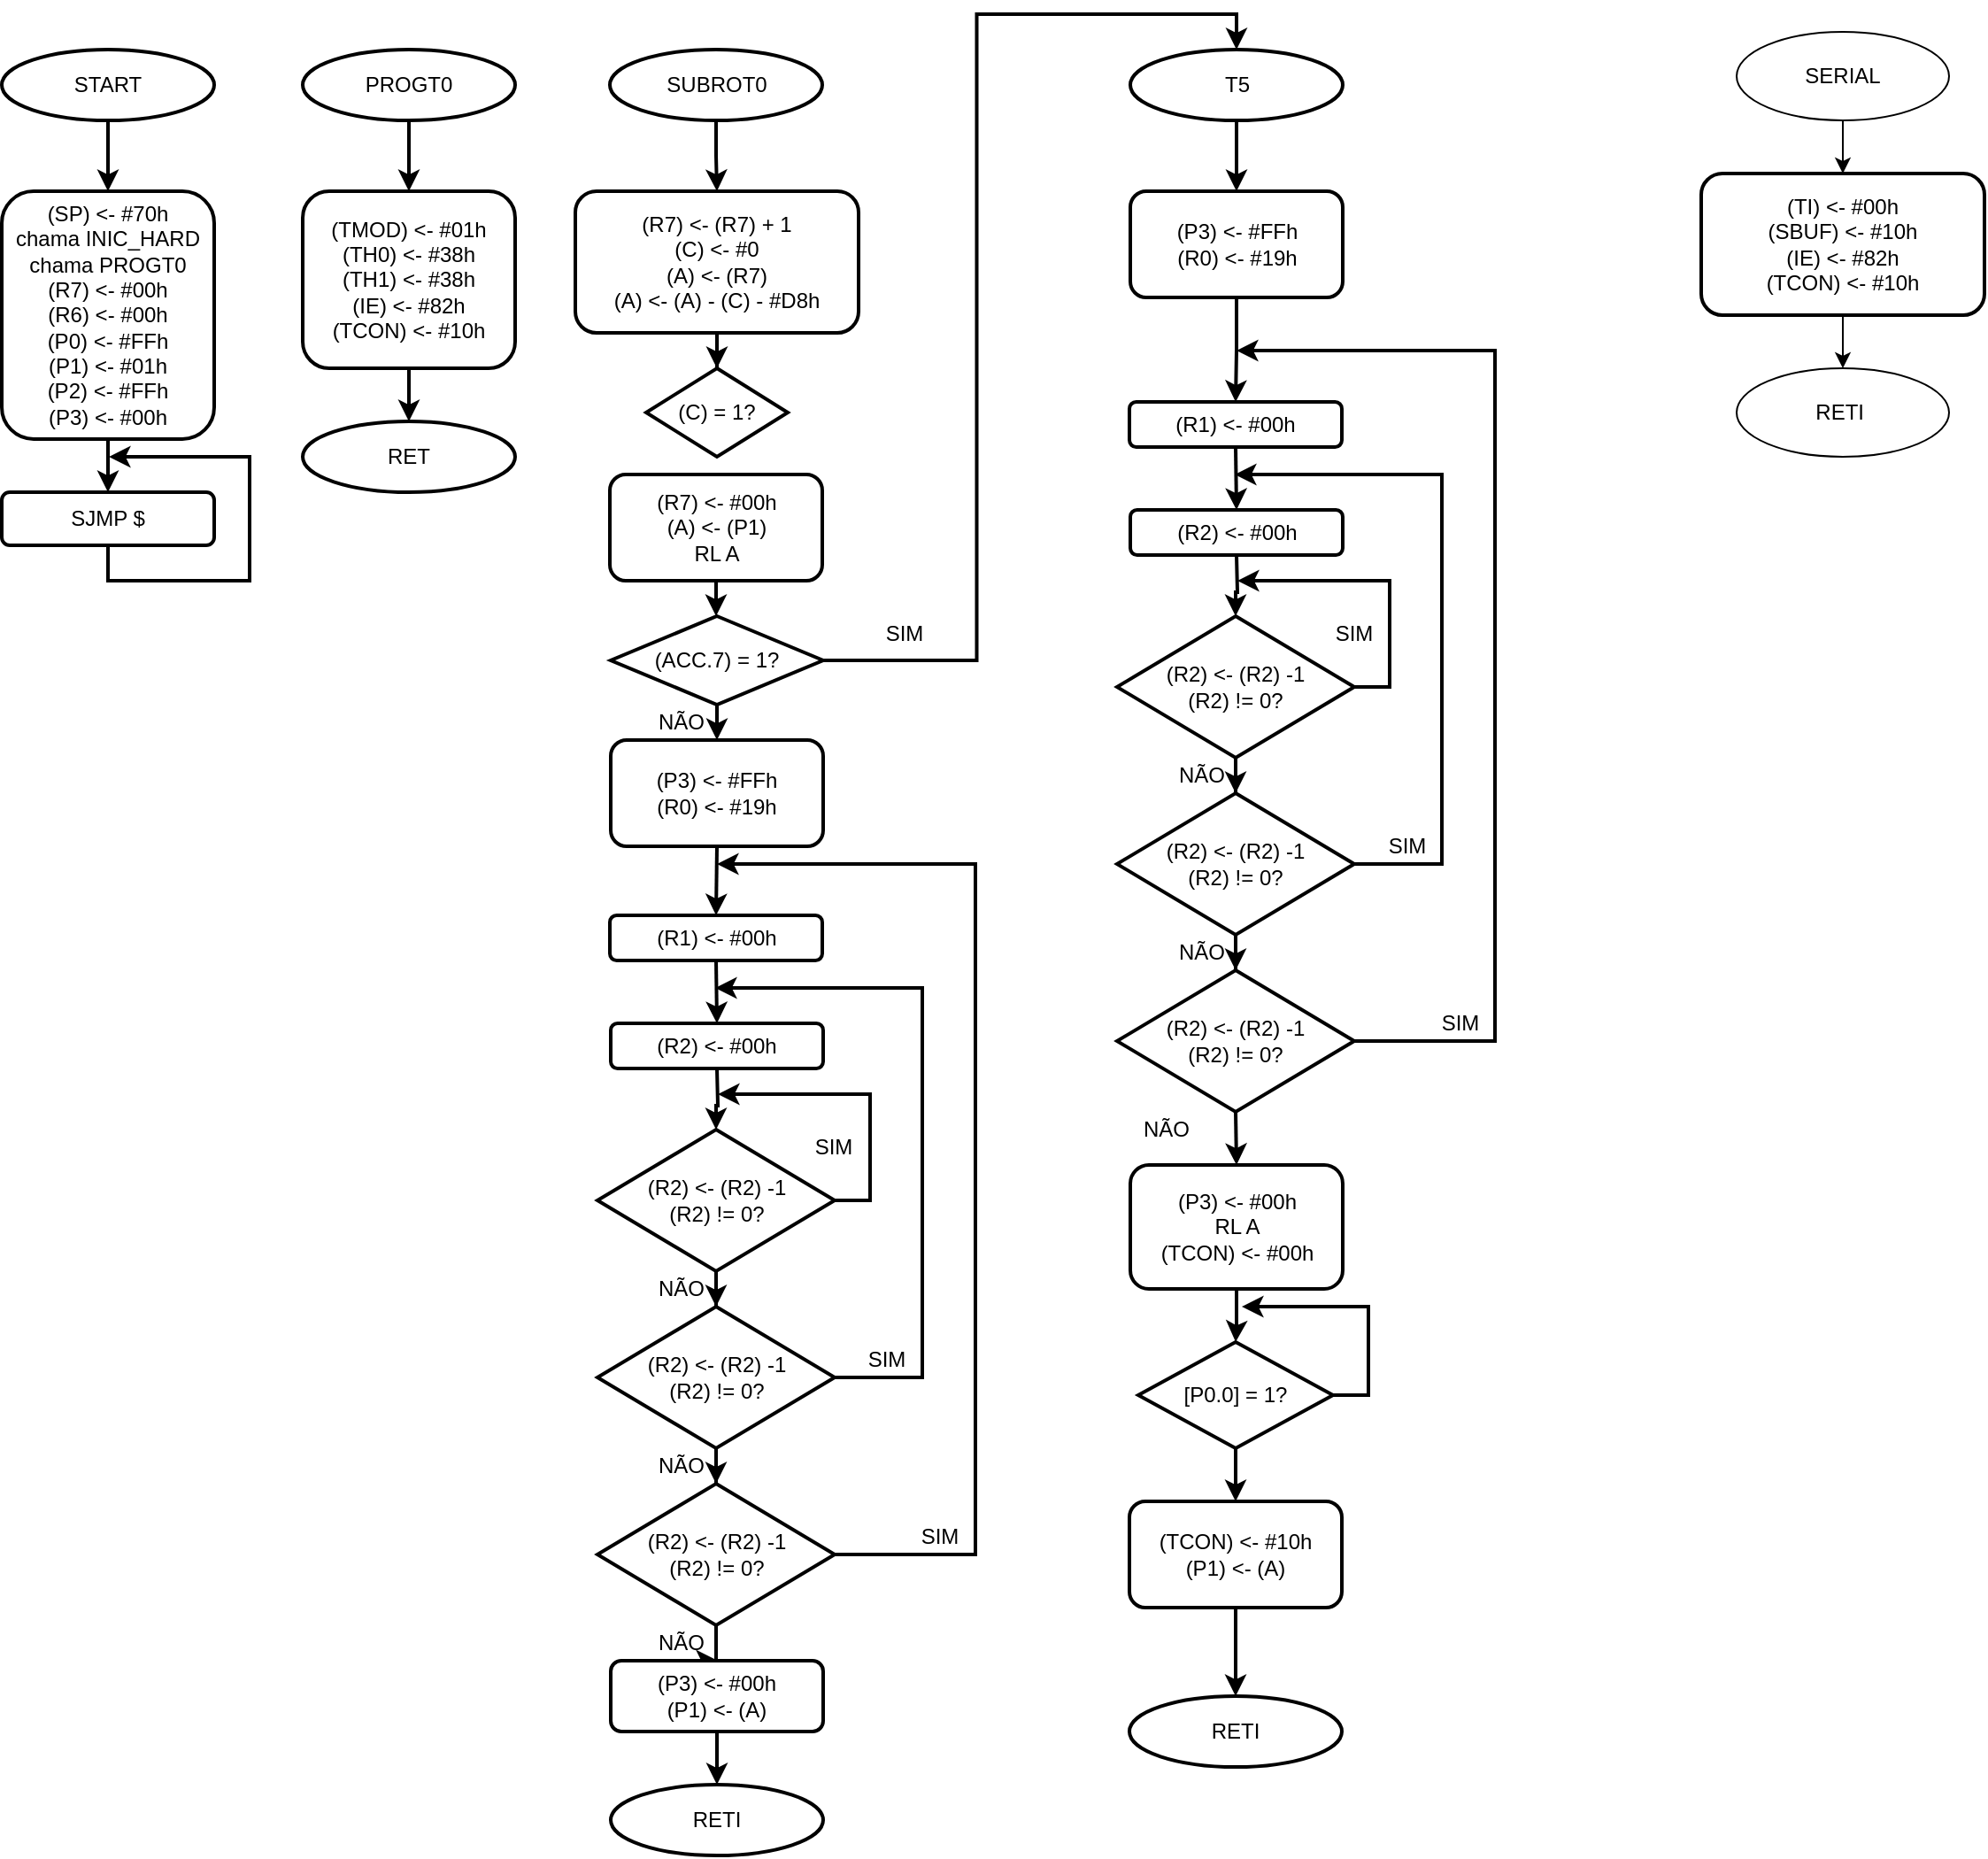 <mxfile version="14.7.3" type="github">
  <diagram id="s_bNvKW9hN65LaL9OLLX" name="Page-1">
    <mxGraphModel dx="1422" dy="794" grid="1" gridSize="10" guides="1" tooltips="1" connect="1" arrows="1" fold="1" page="1" pageScale="1" pageWidth="827" pageHeight="1169" math="0" shadow="0">
      <root>
        <mxCell id="0" />
        <mxCell id="1" parent="0" />
        <mxCell id="QvmgVVXV3cWnLz7cYpE1-3" value="" style="edgeStyle=orthogonalEdgeStyle;rounded=0;orthogonalLoop=1;jettySize=auto;html=1;strokeWidth=2;" parent="1" source="QvmgVVXV3cWnLz7cYpE1-1" target="QvmgVVXV3cWnLz7cYpE1-2" edge="1">
          <mxGeometry relative="1" as="geometry" />
        </mxCell>
        <mxCell id="QvmgVVXV3cWnLz7cYpE1-1" value="START" style="ellipse;whiteSpace=wrap;html=1;strokeWidth=2;" parent="1" vertex="1">
          <mxGeometry x="70" y="70" width="120" height="40" as="geometry" />
        </mxCell>
        <mxCell id="QvmgVVXV3cWnLz7cYpE1-5" value="" style="edgeStyle=orthogonalEdgeStyle;rounded=0;orthogonalLoop=1;jettySize=auto;html=1;strokeWidth=2;" parent="1" source="QvmgVVXV3cWnLz7cYpE1-2" target="QvmgVVXV3cWnLz7cYpE1-4" edge="1">
          <mxGeometry relative="1" as="geometry" />
        </mxCell>
        <mxCell id="QvmgVVXV3cWnLz7cYpE1-2" value="(SP) &amp;lt;- #70h&lt;br&gt;chama INIC_HARD&lt;br&gt;chama PROGT0&lt;br&gt;(R7) &amp;lt;- #00h&lt;br&gt;(R6) &amp;lt;- #00h&lt;br&gt;(P0) &amp;lt;- #FFh&lt;br&gt;(P1) &amp;lt;- #01h&lt;br&gt;(P2) &amp;lt;- #FFh&lt;br&gt;(P3) &amp;lt;- #00h" style="rounded=1;whiteSpace=wrap;html=1;strokeWidth=2;" parent="1" vertex="1">
          <mxGeometry x="70" y="150" width="120" height="140" as="geometry" />
        </mxCell>
        <mxCell id="QvmgVVXV3cWnLz7cYpE1-6" style="edgeStyle=orthogonalEdgeStyle;rounded=0;orthogonalLoop=1;jettySize=auto;html=1;exitX=0.5;exitY=1;exitDx=0;exitDy=0;strokeWidth=2;" parent="1" source="QvmgVVXV3cWnLz7cYpE1-4" edge="1">
          <mxGeometry relative="1" as="geometry">
            <mxPoint x="130" y="300" as="targetPoint" />
          </mxGeometry>
        </mxCell>
        <mxCell id="QvmgVVXV3cWnLz7cYpE1-4" value="SJMP $" style="rounded=1;whiteSpace=wrap;html=1;strokeWidth=2;" parent="1" vertex="1">
          <mxGeometry x="70" y="320" width="120" height="30" as="geometry" />
        </mxCell>
        <mxCell id="QvmgVVXV3cWnLz7cYpE1-9" value="" style="edgeStyle=orthogonalEdgeStyle;rounded=0;orthogonalLoop=1;jettySize=auto;html=1;strokeWidth=2;" parent="1" source="QvmgVVXV3cWnLz7cYpE1-7" target="QvmgVVXV3cWnLz7cYpE1-8" edge="1">
          <mxGeometry relative="1" as="geometry" />
        </mxCell>
        <mxCell id="QvmgVVXV3cWnLz7cYpE1-7" value="PROGT0" style="ellipse;whiteSpace=wrap;html=1;strokeWidth=2;" parent="1" vertex="1">
          <mxGeometry x="240" y="70" width="120" height="40" as="geometry" />
        </mxCell>
        <mxCell id="QvmgVVXV3cWnLz7cYpE1-11" value="" style="edgeStyle=orthogonalEdgeStyle;rounded=0;orthogonalLoop=1;jettySize=auto;html=1;strokeWidth=2;" parent="1" source="QvmgVVXV3cWnLz7cYpE1-8" target="QvmgVVXV3cWnLz7cYpE1-10" edge="1">
          <mxGeometry relative="1" as="geometry" />
        </mxCell>
        <mxCell id="QvmgVVXV3cWnLz7cYpE1-8" value="(TMOD) &amp;lt;- #01h&lt;br&gt;(TH0) &amp;lt;- #38h&lt;br&gt;(TH1) &amp;lt;- #38h&lt;br&gt;(IE) &amp;lt;- #82h&lt;br&gt;(TCON) &amp;lt;- #10h" style="rounded=1;whiteSpace=wrap;html=1;strokeWidth=2;" parent="1" vertex="1">
          <mxGeometry x="240" y="150" width="120" height="100" as="geometry" />
        </mxCell>
        <mxCell id="QvmgVVXV3cWnLz7cYpE1-10" value="RET" style="ellipse;whiteSpace=wrap;html=1;strokeWidth=2;" parent="1" vertex="1">
          <mxGeometry x="240" y="280" width="120" height="40" as="geometry" />
        </mxCell>
        <mxCell id="QvmgVVXV3cWnLz7cYpE1-14" value="" style="edgeStyle=orthogonalEdgeStyle;rounded=0;orthogonalLoop=1;jettySize=auto;html=1;strokeWidth=2;" parent="1" source="QvmgVVXV3cWnLz7cYpE1-12" target="QvmgVVXV3cWnLz7cYpE1-13" edge="1">
          <mxGeometry relative="1" as="geometry" />
        </mxCell>
        <mxCell id="QvmgVVXV3cWnLz7cYpE1-12" value="SUBROT0" style="ellipse;whiteSpace=wrap;html=1;strokeWidth=2;" parent="1" vertex="1">
          <mxGeometry x="413.5" y="70" width="120" height="40" as="geometry" />
        </mxCell>
        <mxCell id="QvmgVVXV3cWnLz7cYpE1-16" value="" style="edgeStyle=orthogonalEdgeStyle;rounded=0;orthogonalLoop=1;jettySize=auto;html=1;strokeWidth=2;" parent="1" source="QvmgVVXV3cWnLz7cYpE1-13" target="QvmgVVXV3cWnLz7cYpE1-15" edge="1">
          <mxGeometry relative="1" as="geometry" />
        </mxCell>
        <mxCell id="QvmgVVXV3cWnLz7cYpE1-13" value="(R7) &amp;lt;- (R7) + 1&lt;br&gt;(C) &amp;lt;- #0&lt;br&gt;(A) &amp;lt;- (R7)&lt;br&gt;(A) &amp;lt;- (A) - (C) - #D8h" style="rounded=1;whiteSpace=wrap;html=1;strokeWidth=2;" parent="1" vertex="1">
          <mxGeometry x="394" y="150" width="160" height="80" as="geometry" />
        </mxCell>
        <mxCell id="QvmgVVXV3cWnLz7cYpE1-15" value="(C) = 1?" style="rhombus;whiteSpace=wrap;html=1;strokeWidth=2;" parent="1" vertex="1">
          <mxGeometry x="434" y="250" width="80" height="50" as="geometry" />
        </mxCell>
        <mxCell id="QvmgVVXV3cWnLz7cYpE1-19" value="" style="edgeStyle=orthogonalEdgeStyle;rounded=0;orthogonalLoop=1;jettySize=auto;html=1;strokeWidth=2;" parent="1" source="QvmgVVXV3cWnLz7cYpE1-17" target="QvmgVVXV3cWnLz7cYpE1-18" edge="1">
          <mxGeometry relative="1" as="geometry" />
        </mxCell>
        <mxCell id="QvmgVVXV3cWnLz7cYpE1-17" value="(R7) &amp;lt;- #00h&lt;br&gt;(A) &amp;lt;- (P1)&lt;br&gt;RL A" style="rounded=1;whiteSpace=wrap;html=1;strokeWidth=2;" parent="1" vertex="1">
          <mxGeometry x="413.5" y="310" width="120" height="60" as="geometry" />
        </mxCell>
        <mxCell id="QvmgVVXV3cWnLz7cYpE1-38" style="edgeStyle=orthogonalEdgeStyle;rounded=0;orthogonalLoop=1;jettySize=auto;html=1;exitX=0.5;exitY=1;exitDx=0;exitDy=0;entryX=0.5;entryY=0;entryDx=0;entryDy=0;strokeWidth=2;" parent="1" source="QvmgVVXV3cWnLz7cYpE1-18" target="QvmgVVXV3cWnLz7cYpE1-20" edge="1">
          <mxGeometry relative="1" as="geometry" />
        </mxCell>
        <mxCell id="QvmgVVXV3cWnLz7cYpE1-68" style="edgeStyle=orthogonalEdgeStyle;rounded=0;orthogonalLoop=1;jettySize=auto;html=1;exitX=1;exitY=0.5;exitDx=0;exitDy=0;entryX=0.5;entryY=0;entryDx=0;entryDy=0;strokeWidth=2;" parent="1" source="QvmgVVXV3cWnLz7cYpE1-18" target="QvmgVVXV3cWnLz7cYpE1-67" edge="1">
          <mxGeometry relative="1" as="geometry" />
        </mxCell>
        <mxCell id="QvmgVVXV3cWnLz7cYpE1-18" value="(ACC.7) = 1?" style="rhombus;whiteSpace=wrap;html=1;strokeWidth=2;" parent="1" vertex="1">
          <mxGeometry x="414" y="390" width="120" height="50" as="geometry" />
        </mxCell>
        <mxCell id="QvmgVVXV3cWnLz7cYpE1-37" style="edgeStyle=orthogonalEdgeStyle;rounded=0;orthogonalLoop=1;jettySize=auto;html=1;exitX=0.5;exitY=1;exitDx=0;exitDy=0;entryX=0.5;entryY=0;entryDx=0;entryDy=0;strokeWidth=2;" parent="1" source="QvmgVVXV3cWnLz7cYpE1-20" target="QvmgVVXV3cWnLz7cYpE1-21" edge="1">
          <mxGeometry relative="1" as="geometry" />
        </mxCell>
        <mxCell id="QvmgVVXV3cWnLz7cYpE1-20" value="(P3) &amp;lt;- #FFh&lt;br&gt;(R0) &amp;lt;- #19h&lt;br&gt;" style="rounded=1;whiteSpace=wrap;html=1;strokeWidth=2;" parent="1" vertex="1">
          <mxGeometry x="414" y="460" width="120" height="60" as="geometry" />
        </mxCell>
        <mxCell id="QvmgVVXV3cWnLz7cYpE1-52" style="edgeStyle=orthogonalEdgeStyle;rounded=0;orthogonalLoop=1;jettySize=auto;html=1;exitX=0.5;exitY=1;exitDx=0;exitDy=0;entryX=0.5;entryY=0;entryDx=0;entryDy=0;strokeWidth=2;" parent="1" source="QvmgVVXV3cWnLz7cYpE1-21" target="QvmgVVXV3cWnLz7cYpE1-23" edge="1">
          <mxGeometry relative="1" as="geometry" />
        </mxCell>
        <mxCell id="QvmgVVXV3cWnLz7cYpE1-21" value="&lt;span&gt;(R1) &amp;lt;- #00h&lt;/span&gt;" style="rounded=1;whiteSpace=wrap;html=1;strokeWidth=2;" parent="1" vertex="1">
          <mxGeometry x="413.5" y="559" width="120" height="25.5" as="geometry" />
        </mxCell>
        <mxCell id="QvmgVVXV3cWnLz7cYpE1-45" value="" style="edgeStyle=orthogonalEdgeStyle;rounded=0;orthogonalLoop=1;jettySize=auto;html=1;strokeWidth=2;" parent="1" target="QvmgVVXV3cWnLz7cYpE1-24" edge="1">
          <mxGeometry relative="1" as="geometry">
            <mxPoint x="474" y="645.5" as="sourcePoint" />
          </mxGeometry>
        </mxCell>
        <mxCell id="QvmgVVXV3cWnLz7cYpE1-23" value="&lt;span&gt;(R2) &amp;lt;- #00h&lt;/span&gt;" style="rounded=1;whiteSpace=wrap;html=1;strokeWidth=2;" parent="1" vertex="1">
          <mxGeometry x="414" y="620" width="120" height="25.5" as="geometry" />
        </mxCell>
        <mxCell id="QvmgVVXV3cWnLz7cYpE1-27" value="" style="edgeStyle=orthogonalEdgeStyle;rounded=0;orthogonalLoop=1;jettySize=auto;html=1;strokeWidth=2;" parent="1" source="QvmgVVXV3cWnLz7cYpE1-24" target="QvmgVVXV3cWnLz7cYpE1-25" edge="1">
          <mxGeometry relative="1" as="geometry" />
        </mxCell>
        <mxCell id="QvmgVVXV3cWnLz7cYpE1-42" style="edgeStyle=orthogonalEdgeStyle;rounded=0;orthogonalLoop=1;jettySize=auto;html=1;exitX=1;exitY=0.5;exitDx=0;exitDy=0;strokeWidth=2;" parent="1" source="QvmgVVXV3cWnLz7cYpE1-24" edge="1">
          <mxGeometry relative="1" as="geometry">
            <mxPoint x="474" y="660" as="targetPoint" />
          </mxGeometry>
        </mxCell>
        <mxCell id="QvmgVVXV3cWnLz7cYpE1-24" value="(R2) &amp;lt;- (R2) -1&lt;br&gt;(R2) != 0?" style="rhombus;whiteSpace=wrap;html=1;strokeWidth=2;" parent="1" vertex="1">
          <mxGeometry x="406.5" y="680" width="134" height="80" as="geometry" />
        </mxCell>
        <mxCell id="QvmgVVXV3cWnLz7cYpE1-46" value="" style="edgeStyle=orthogonalEdgeStyle;rounded=0;orthogonalLoop=1;jettySize=auto;html=1;strokeWidth=2;" parent="1" source="QvmgVVXV3cWnLz7cYpE1-25" target="QvmgVVXV3cWnLz7cYpE1-44" edge="1">
          <mxGeometry relative="1" as="geometry" />
        </mxCell>
        <mxCell id="QvmgVVXV3cWnLz7cYpE1-51" style="edgeStyle=orthogonalEdgeStyle;rounded=0;orthogonalLoop=1;jettySize=auto;html=1;exitX=1;exitY=0.5;exitDx=0;exitDy=0;strokeWidth=2;" parent="1" source="QvmgVVXV3cWnLz7cYpE1-25" edge="1">
          <mxGeometry relative="1" as="geometry">
            <mxPoint x="473" y="600" as="targetPoint" />
            <Array as="points">
              <mxPoint x="590" y="820" />
              <mxPoint x="590" y="600" />
            </Array>
          </mxGeometry>
        </mxCell>
        <mxCell id="QvmgVVXV3cWnLz7cYpE1-25" value="(R2) &amp;lt;- (R2) -1&lt;br&gt;(R2) != 0?" style="rhombus;whiteSpace=wrap;html=1;strokeWidth=2;" parent="1" vertex="1">
          <mxGeometry x="406.5" y="780" width="134" height="80" as="geometry" />
        </mxCell>
        <mxCell id="QvmgVVXV3cWnLz7cYpE1-53" style="edgeStyle=orthogonalEdgeStyle;rounded=0;orthogonalLoop=1;jettySize=auto;html=1;exitX=1;exitY=0.5;exitDx=0;exitDy=0;strokeWidth=2;" parent="1" source="QvmgVVXV3cWnLz7cYpE1-44" edge="1">
          <mxGeometry relative="1" as="geometry">
            <mxPoint x="474" y="530" as="targetPoint" />
            <Array as="points">
              <mxPoint x="620" y="920" />
              <mxPoint x="620" y="530" />
            </Array>
          </mxGeometry>
        </mxCell>
        <mxCell id="QvmgVVXV3cWnLz7cYpE1-61" value="" style="edgeStyle=orthogonalEdgeStyle;rounded=0;orthogonalLoop=1;jettySize=auto;html=1;strokeWidth=2;" parent="1" source="QvmgVVXV3cWnLz7cYpE1-44" edge="1">
          <mxGeometry relative="1" as="geometry">
            <mxPoint x="474" y="980" as="targetPoint" />
          </mxGeometry>
        </mxCell>
        <mxCell id="QvmgVVXV3cWnLz7cYpE1-44" value="(R2) &amp;lt;- (R2) -1&lt;br&gt;(R2) != 0?" style="rhombus;whiteSpace=wrap;html=1;strokeWidth=2;" parent="1" vertex="1">
          <mxGeometry x="406.5" y="880" width="134" height="80" as="geometry" />
        </mxCell>
        <mxCell id="QvmgVVXV3cWnLz7cYpE1-54" value="SIM" style="text;html=1;strokeColor=none;fillColor=none;align=center;verticalAlign=middle;whiteSpace=wrap;rounded=0;strokeWidth=2;" parent="1" vertex="1">
          <mxGeometry x="550" y="800" width="40" height="20" as="geometry" />
        </mxCell>
        <mxCell id="QvmgVVXV3cWnLz7cYpE1-55" value="SIM" style="text;html=1;strokeColor=none;fillColor=none;align=center;verticalAlign=middle;whiteSpace=wrap;rounded=0;strokeWidth=2;" parent="1" vertex="1">
          <mxGeometry x="580" y="900" width="40" height="20" as="geometry" />
        </mxCell>
        <mxCell id="QvmgVVXV3cWnLz7cYpE1-56" value="SIM" style="text;html=1;strokeColor=none;fillColor=none;align=center;verticalAlign=middle;whiteSpace=wrap;rounded=0;strokeWidth=2;" parent="1" vertex="1">
          <mxGeometry x="520" y="680" width="40" height="20" as="geometry" />
        </mxCell>
        <mxCell id="QvmgVVXV3cWnLz7cYpE1-57" value="NÃO" style="text;html=1;strokeColor=none;fillColor=none;align=center;verticalAlign=middle;whiteSpace=wrap;rounded=0;strokeWidth=2;" parent="1" vertex="1">
          <mxGeometry x="434" y="760" width="40" height="20" as="geometry" />
        </mxCell>
        <mxCell id="QvmgVVXV3cWnLz7cYpE1-58" value="NÃO" style="text;html=1;strokeColor=none;fillColor=none;align=center;verticalAlign=middle;whiteSpace=wrap;rounded=0;strokeWidth=2;" parent="1" vertex="1">
          <mxGeometry x="434" y="860" width="40" height="20" as="geometry" />
        </mxCell>
        <mxCell id="QvmgVVXV3cWnLz7cYpE1-59" value="NÃO" style="text;html=1;strokeColor=none;fillColor=none;align=center;verticalAlign=middle;whiteSpace=wrap;rounded=0;strokeWidth=2;" parent="1" vertex="1">
          <mxGeometry x="434" y="960" width="40" height="20" as="geometry" />
        </mxCell>
        <mxCell id="QvmgVVXV3cWnLz7cYpE1-64" value="" style="edgeStyle=orthogonalEdgeStyle;rounded=0;orthogonalLoop=1;jettySize=auto;html=1;strokeWidth=2;" parent="1" source="QvmgVVXV3cWnLz7cYpE1-62" target="QvmgVVXV3cWnLz7cYpE1-63" edge="1">
          <mxGeometry relative="1" as="geometry" />
        </mxCell>
        <mxCell id="QvmgVVXV3cWnLz7cYpE1-62" value="(P3) &amp;lt;- #00h&lt;br&gt;(P1) &amp;lt;- (A)" style="rounded=1;whiteSpace=wrap;html=1;strokeWidth=2;" parent="1" vertex="1">
          <mxGeometry x="414" y="980" width="120" height="40" as="geometry" />
        </mxCell>
        <mxCell id="QvmgVVXV3cWnLz7cYpE1-63" value="RETI" style="ellipse;whiteSpace=wrap;html=1;strokeWidth=2;" parent="1" vertex="1">
          <mxGeometry x="414" y="1050" width="120" height="40" as="geometry" />
        </mxCell>
        <mxCell id="QvmgVVXV3cWnLz7cYpE1-65" value="NÃO" style="text;html=1;strokeColor=none;fillColor=none;align=center;verticalAlign=middle;whiteSpace=wrap;rounded=0;strokeWidth=2;" parent="1" vertex="1">
          <mxGeometry x="434" y="440" width="40" height="20" as="geometry" />
        </mxCell>
        <mxCell id="QvmgVVXV3cWnLz7cYpE1-71" value="" style="edgeStyle=orthogonalEdgeStyle;rounded=0;orthogonalLoop=1;jettySize=auto;html=1;strokeWidth=2;" parent="1" source="QvmgVVXV3cWnLz7cYpE1-67" target="QvmgVVXV3cWnLz7cYpE1-70" edge="1">
          <mxGeometry relative="1" as="geometry" />
        </mxCell>
        <mxCell id="QvmgVVXV3cWnLz7cYpE1-67" value="T5" style="ellipse;whiteSpace=wrap;html=1;strokeWidth=2;" parent="1" vertex="1">
          <mxGeometry x="707.5" y="70" width="120" height="40" as="geometry" />
        </mxCell>
        <mxCell id="QvmgVVXV3cWnLz7cYpE1-69" value="SIM" style="text;html=1;strokeColor=none;fillColor=none;align=center;verticalAlign=middle;whiteSpace=wrap;rounded=0;strokeWidth=2;" parent="1" vertex="1">
          <mxGeometry x="560" y="390" width="40" height="20" as="geometry" />
        </mxCell>
        <mxCell id="QvmgVVXV3cWnLz7cYpE1-94" style="edgeStyle=orthogonalEdgeStyle;rounded=0;orthogonalLoop=1;jettySize=auto;html=1;exitX=0.5;exitY=1;exitDx=0;exitDy=0;entryX=0.5;entryY=0;entryDx=0;entryDy=0;strokeWidth=2;" parent="1" source="QvmgVVXV3cWnLz7cYpE1-70" target="QvmgVVXV3cWnLz7cYpE1-73" edge="1">
          <mxGeometry relative="1" as="geometry" />
        </mxCell>
        <mxCell id="QvmgVVXV3cWnLz7cYpE1-70" value="(P3) &amp;lt;- #FFh&lt;br&gt;(R0) &amp;lt;- #19h" style="rounded=1;whiteSpace=wrap;html=1;strokeWidth=2;" parent="1" vertex="1">
          <mxGeometry x="707.5" y="150" width="120" height="60" as="geometry" />
        </mxCell>
        <mxCell id="QvmgVVXV3cWnLz7cYpE1-72" style="edgeStyle=orthogonalEdgeStyle;rounded=0;orthogonalLoop=1;jettySize=auto;html=1;exitX=0.5;exitY=1;exitDx=0;exitDy=0;entryX=0.5;entryY=0;entryDx=0;entryDy=0;strokeWidth=2;" parent="1" source="QvmgVVXV3cWnLz7cYpE1-73" target="QvmgVVXV3cWnLz7cYpE1-75" edge="1">
          <mxGeometry relative="1" as="geometry" />
        </mxCell>
        <mxCell id="QvmgVVXV3cWnLz7cYpE1-73" value="&lt;span&gt;(R1) &amp;lt;- #00h&lt;/span&gt;" style="rounded=1;whiteSpace=wrap;html=1;strokeWidth=2;" parent="1" vertex="1">
          <mxGeometry x="707" y="269" width="120" height="25.5" as="geometry" />
        </mxCell>
        <mxCell id="QvmgVVXV3cWnLz7cYpE1-74" value="" style="edgeStyle=orthogonalEdgeStyle;rounded=0;orthogonalLoop=1;jettySize=auto;html=1;strokeWidth=2;" parent="1" target="QvmgVVXV3cWnLz7cYpE1-78" edge="1">
          <mxGeometry relative="1" as="geometry">
            <mxPoint x="767.5" y="355.5" as="sourcePoint" />
          </mxGeometry>
        </mxCell>
        <mxCell id="QvmgVVXV3cWnLz7cYpE1-75" value="&lt;span&gt;(R2) &amp;lt;- #00h&lt;/span&gt;" style="rounded=1;whiteSpace=wrap;html=1;strokeWidth=2;" parent="1" vertex="1">
          <mxGeometry x="707.5" y="330" width="120" height="25.5" as="geometry" />
        </mxCell>
        <mxCell id="QvmgVVXV3cWnLz7cYpE1-76" value="" style="edgeStyle=orthogonalEdgeStyle;rounded=0;orthogonalLoop=1;jettySize=auto;html=1;strokeWidth=2;" parent="1" source="QvmgVVXV3cWnLz7cYpE1-78" target="QvmgVVXV3cWnLz7cYpE1-81" edge="1">
          <mxGeometry relative="1" as="geometry" />
        </mxCell>
        <mxCell id="QvmgVVXV3cWnLz7cYpE1-77" style="edgeStyle=orthogonalEdgeStyle;rounded=0;orthogonalLoop=1;jettySize=auto;html=1;exitX=1;exitY=0.5;exitDx=0;exitDy=0;strokeWidth=2;" parent="1" source="QvmgVVXV3cWnLz7cYpE1-78" edge="1">
          <mxGeometry relative="1" as="geometry">
            <mxPoint x="767.5" y="370" as="targetPoint" />
          </mxGeometry>
        </mxCell>
        <mxCell id="QvmgVVXV3cWnLz7cYpE1-78" value="(R2) &amp;lt;- (R2) -1&lt;br&gt;(R2) != 0?" style="rhombus;whiteSpace=wrap;html=1;strokeWidth=2;" parent="1" vertex="1">
          <mxGeometry x="700" y="390" width="134" height="80" as="geometry" />
        </mxCell>
        <mxCell id="QvmgVVXV3cWnLz7cYpE1-79" value="" style="edgeStyle=orthogonalEdgeStyle;rounded=0;orthogonalLoop=1;jettySize=auto;html=1;strokeWidth=2;" parent="1" source="QvmgVVXV3cWnLz7cYpE1-81" target="QvmgVVXV3cWnLz7cYpE1-84" edge="1">
          <mxGeometry relative="1" as="geometry" />
        </mxCell>
        <mxCell id="QvmgVVXV3cWnLz7cYpE1-80" style="edgeStyle=orthogonalEdgeStyle;rounded=0;orthogonalLoop=1;jettySize=auto;html=1;exitX=1;exitY=0.5;exitDx=0;exitDy=0;strokeWidth=2;" parent="1" source="QvmgVVXV3cWnLz7cYpE1-81" edge="1">
          <mxGeometry relative="1" as="geometry">
            <mxPoint x="766.5" y="310" as="targetPoint" />
            <Array as="points">
              <mxPoint x="883.5" y="530" />
              <mxPoint x="883.5" y="310" />
            </Array>
          </mxGeometry>
        </mxCell>
        <mxCell id="QvmgVVXV3cWnLz7cYpE1-81" value="(R2) &amp;lt;- (R2) -1&lt;br&gt;(R2) != 0?" style="rhombus;whiteSpace=wrap;html=1;strokeWidth=2;" parent="1" vertex="1">
          <mxGeometry x="700" y="490" width="134" height="80" as="geometry" />
        </mxCell>
        <mxCell id="QvmgVVXV3cWnLz7cYpE1-82" style="edgeStyle=orthogonalEdgeStyle;rounded=0;orthogonalLoop=1;jettySize=auto;html=1;exitX=1;exitY=0.5;exitDx=0;exitDy=0;strokeWidth=2;" parent="1" source="QvmgVVXV3cWnLz7cYpE1-84" edge="1">
          <mxGeometry relative="1" as="geometry">
            <mxPoint x="767.5" y="240" as="targetPoint" />
            <Array as="points">
              <mxPoint x="913.5" y="630" />
              <mxPoint x="913.5" y="240" />
            </Array>
          </mxGeometry>
        </mxCell>
        <mxCell id="QvmgVVXV3cWnLz7cYpE1-97" style="edgeStyle=orthogonalEdgeStyle;rounded=0;orthogonalLoop=1;jettySize=auto;html=1;exitX=0.5;exitY=1;exitDx=0;exitDy=0;entryX=0.5;entryY=0;entryDx=0;entryDy=0;strokeWidth=2;" parent="1" source="QvmgVVXV3cWnLz7cYpE1-84" target="QvmgVVXV3cWnLz7cYpE1-92" edge="1">
          <mxGeometry relative="1" as="geometry" />
        </mxCell>
        <mxCell id="QvmgVVXV3cWnLz7cYpE1-84" value="(R2) &amp;lt;- (R2) -1&lt;br&gt;(R2) != 0?" style="rhombus;whiteSpace=wrap;html=1;strokeWidth=2;" parent="1" vertex="1">
          <mxGeometry x="700" y="590" width="134" height="80" as="geometry" />
        </mxCell>
        <mxCell id="QvmgVVXV3cWnLz7cYpE1-85" value="SIM" style="text;html=1;strokeColor=none;fillColor=none;align=center;verticalAlign=middle;whiteSpace=wrap;rounded=0;strokeWidth=2;" parent="1" vertex="1">
          <mxGeometry x="843.5" y="510" width="40" height="20" as="geometry" />
        </mxCell>
        <mxCell id="QvmgVVXV3cWnLz7cYpE1-86" value="SIM" style="text;html=1;strokeColor=none;fillColor=none;align=center;verticalAlign=middle;whiteSpace=wrap;rounded=0;strokeWidth=2;" parent="1" vertex="1">
          <mxGeometry x="873.5" y="610" width="40" height="20" as="geometry" />
        </mxCell>
        <mxCell id="QvmgVVXV3cWnLz7cYpE1-87" value="SIM" style="text;html=1;strokeColor=none;fillColor=none;align=center;verticalAlign=middle;whiteSpace=wrap;rounded=0;strokeWidth=2;" parent="1" vertex="1">
          <mxGeometry x="813.5" y="390" width="40" height="20" as="geometry" />
        </mxCell>
        <mxCell id="QvmgVVXV3cWnLz7cYpE1-88" value="NÃO" style="text;html=1;strokeColor=none;fillColor=none;align=center;verticalAlign=middle;whiteSpace=wrap;rounded=0;strokeWidth=2;" parent="1" vertex="1">
          <mxGeometry x="727.5" y="470" width="40" height="20" as="geometry" />
        </mxCell>
        <mxCell id="QvmgVVXV3cWnLz7cYpE1-89" value="NÃO" style="text;html=1;strokeColor=none;fillColor=none;align=center;verticalAlign=middle;whiteSpace=wrap;rounded=0;strokeWidth=2;" parent="1" vertex="1">
          <mxGeometry x="727.5" y="570" width="40" height="20" as="geometry" />
        </mxCell>
        <mxCell id="QvmgVVXV3cWnLz7cYpE1-90" value="NÃO" style="text;html=1;strokeColor=none;fillColor=none;align=center;verticalAlign=middle;whiteSpace=wrap;rounded=0;strokeWidth=2;" parent="1" vertex="1">
          <mxGeometry x="707.5" y="670" width="40" height="20" as="geometry" />
        </mxCell>
        <mxCell id="QvmgVVXV3cWnLz7cYpE1-99" value="" style="edgeStyle=orthogonalEdgeStyle;rounded=0;orthogonalLoop=1;jettySize=auto;html=1;strokeWidth=2;" parent="1" source="QvmgVVXV3cWnLz7cYpE1-92" target="QvmgVVXV3cWnLz7cYpE1-98" edge="1">
          <mxGeometry relative="1" as="geometry" />
        </mxCell>
        <mxCell id="QvmgVVXV3cWnLz7cYpE1-92" value="(P3) &amp;lt;- #00h&lt;br&gt;RL A&lt;br&gt;(TCON) &amp;lt;- #00h" style="rounded=1;whiteSpace=wrap;html=1;strokeWidth=2;" parent="1" vertex="1">
          <mxGeometry x="707.5" y="700" width="120" height="70" as="geometry" />
        </mxCell>
        <mxCell id="QvmgVVXV3cWnLz7cYpE1-103" value="" style="edgeStyle=orthogonalEdgeStyle;rounded=0;orthogonalLoop=1;jettySize=auto;html=1;strokeWidth=2;" parent="1" source="QvmgVVXV3cWnLz7cYpE1-98" target="QvmgVVXV3cWnLz7cYpE1-100" edge="1">
          <mxGeometry relative="1" as="geometry" />
        </mxCell>
        <mxCell id="QvmgVVXV3cWnLz7cYpE1-104" style="edgeStyle=orthogonalEdgeStyle;rounded=0;orthogonalLoop=1;jettySize=auto;html=1;exitX=1;exitY=0.5;exitDx=0;exitDy=0;strokeWidth=2;" parent="1" source="QvmgVVXV3cWnLz7cYpE1-98" edge="1">
          <mxGeometry relative="1" as="geometry">
            <mxPoint x="770" y="780" as="targetPoint" />
          </mxGeometry>
        </mxCell>
        <mxCell id="QvmgVVXV3cWnLz7cYpE1-98" value="[P0.0] = 1?" style="rhombus;whiteSpace=wrap;html=1;strokeWidth=2;" parent="1" vertex="1">
          <mxGeometry x="712" y="800" width="110" height="60" as="geometry" />
        </mxCell>
        <mxCell id="QvmgVVXV3cWnLz7cYpE1-102" value="" style="edgeStyle=orthogonalEdgeStyle;rounded=0;orthogonalLoop=1;jettySize=auto;html=1;strokeWidth=2;" parent="1" source="QvmgVVXV3cWnLz7cYpE1-100" target="QvmgVVXV3cWnLz7cYpE1-101" edge="1">
          <mxGeometry relative="1" as="geometry" />
        </mxCell>
        <mxCell id="QvmgVVXV3cWnLz7cYpE1-100" value="(TCON) &amp;lt;- #10h&lt;br&gt;(P1) &amp;lt;- (A)" style="rounded=1;whiteSpace=wrap;html=1;strokeWidth=2;" parent="1" vertex="1">
          <mxGeometry x="707" y="890" width="120" height="60" as="geometry" />
        </mxCell>
        <mxCell id="QvmgVVXV3cWnLz7cYpE1-101" value="RETI" style="ellipse;whiteSpace=wrap;html=1;strokeWidth=2;" parent="1" vertex="1">
          <mxGeometry x="707" y="1000" width="120" height="40" as="geometry" />
        </mxCell>
        <mxCell id="PQFusL4KhobVZAxb55Zz-3" value="" style="edgeStyle=orthogonalEdgeStyle;rounded=0;orthogonalLoop=1;jettySize=auto;html=1;" edge="1" parent="1" source="PQFusL4KhobVZAxb55Zz-1" target="PQFusL4KhobVZAxb55Zz-2">
          <mxGeometry relative="1" as="geometry" />
        </mxCell>
        <mxCell id="PQFusL4KhobVZAxb55Zz-1" value="SERIAL" style="ellipse;whiteSpace=wrap;html=1;" vertex="1" parent="1">
          <mxGeometry x="1050" y="60" width="120" height="50" as="geometry" />
        </mxCell>
        <mxCell id="PQFusL4KhobVZAxb55Zz-5" value="" style="edgeStyle=orthogonalEdgeStyle;rounded=0;orthogonalLoop=1;jettySize=auto;html=1;" edge="1" parent="1" source="PQFusL4KhobVZAxb55Zz-2" target="PQFusL4KhobVZAxb55Zz-4">
          <mxGeometry relative="1" as="geometry" />
        </mxCell>
        <mxCell id="PQFusL4KhobVZAxb55Zz-2" value="(TI) &amp;lt;- #00h&lt;br&gt;(SBUF) &amp;lt;- #10h&lt;br&gt;(IE) &amp;lt;- #82h&lt;br&gt;(TCON) &amp;lt;- #10h" style="rounded=1;whiteSpace=wrap;html=1;strokeWidth=2;" vertex="1" parent="1">
          <mxGeometry x="1030" y="140" width="160" height="80" as="geometry" />
        </mxCell>
        <mxCell id="PQFusL4KhobVZAxb55Zz-4" value="RETI&amp;nbsp;" style="ellipse;whiteSpace=wrap;html=1;" vertex="1" parent="1">
          <mxGeometry x="1050" y="250" width="120" height="50" as="geometry" />
        </mxCell>
      </root>
    </mxGraphModel>
  </diagram>
</mxfile>
